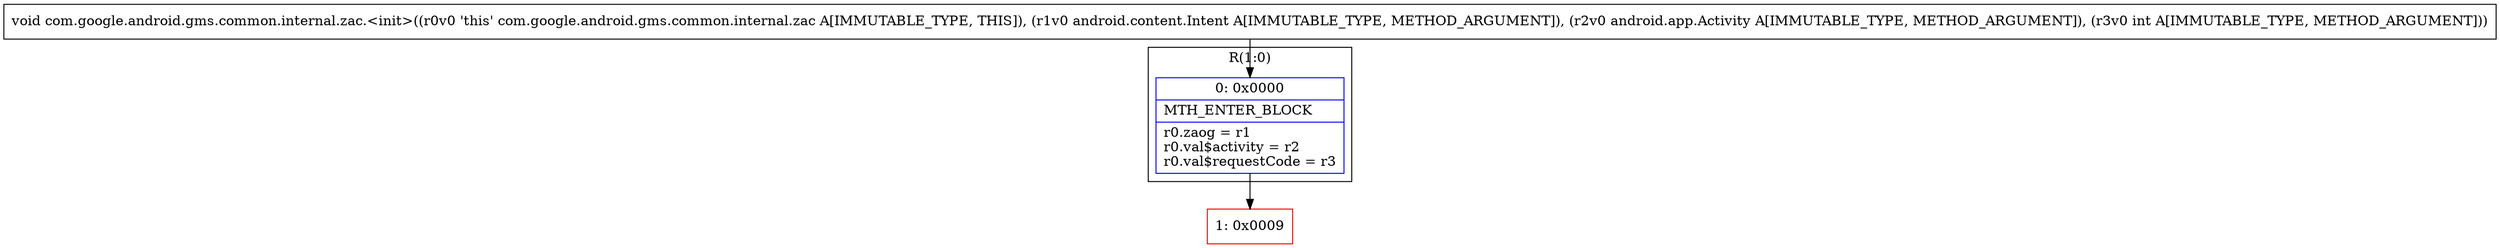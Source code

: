 digraph "CFG forcom.google.android.gms.common.internal.zac.\<init\>(Landroid\/content\/Intent;Landroid\/app\/Activity;I)V" {
subgraph cluster_Region_1117444102 {
label = "R(1:0)";
node [shape=record,color=blue];
Node_0 [shape=record,label="{0\:\ 0x0000|MTH_ENTER_BLOCK\l|r0.zaog = r1\lr0.val$activity = r2\lr0.val$requestCode = r3\l}"];
}
Node_1 [shape=record,color=red,label="{1\:\ 0x0009}"];
MethodNode[shape=record,label="{void com.google.android.gms.common.internal.zac.\<init\>((r0v0 'this' com.google.android.gms.common.internal.zac A[IMMUTABLE_TYPE, THIS]), (r1v0 android.content.Intent A[IMMUTABLE_TYPE, METHOD_ARGUMENT]), (r2v0 android.app.Activity A[IMMUTABLE_TYPE, METHOD_ARGUMENT]), (r3v0 int A[IMMUTABLE_TYPE, METHOD_ARGUMENT])) }"];
MethodNode -> Node_0;
Node_0 -> Node_1;
}

